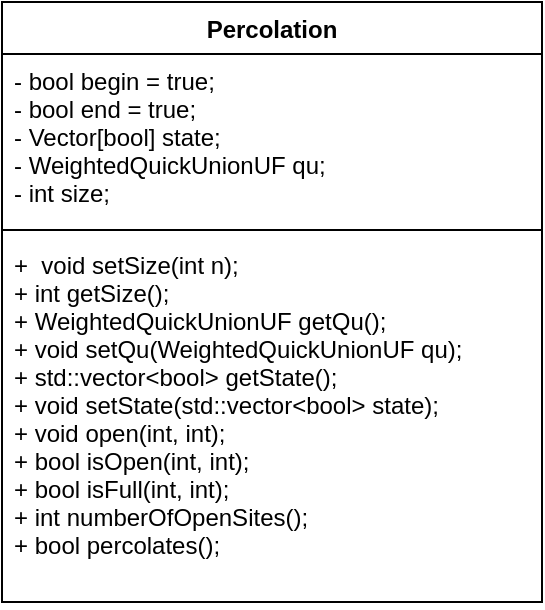 <mxfile version="18.0.3" type="github">
  <diagram id="e-AhScZhy8xBjRuxg0bS" name="Page-1">
    <mxGraphModel dx="1038" dy="571" grid="1" gridSize="10" guides="1" tooltips="1" connect="1" arrows="1" fold="1" page="1" pageScale="1" pageWidth="827" pageHeight="1169" math="0" shadow="0">
      <root>
        <mxCell id="0" />
        <mxCell id="1" parent="0" />
        <mxCell id="YMJT6hf8rE6V5UJdb0HS-1" value="Percolation&#xa;" style="swimlane;fontStyle=1;align=center;verticalAlign=top;childLayout=stackLayout;horizontal=1;startSize=26;horizontalStack=0;resizeParent=1;resizeParentMax=0;resizeLast=0;collapsible=1;marginBottom=0;" vertex="1" parent="1">
          <mxGeometry x="130" y="120" width="270" height="300" as="geometry">
            <mxRectangle x="130" y="120" width="100" height="26" as="alternateBounds" />
          </mxGeometry>
        </mxCell>
        <mxCell id="YMJT6hf8rE6V5UJdb0HS-2" value="- bool begin = true;&#xa;- bool end = true;&#xa;- Vector[bool] state;&#xa;- WeightedQuickUnionUF qu;&#xa;- int size;" style="text;strokeColor=none;fillColor=none;align=left;verticalAlign=top;spacingLeft=4;spacingRight=4;overflow=hidden;rotatable=0;points=[[0,0.5],[1,0.5]];portConstraint=eastwest;" vertex="1" parent="YMJT6hf8rE6V5UJdb0HS-1">
          <mxGeometry y="26" width="270" height="84" as="geometry" />
        </mxCell>
        <mxCell id="YMJT6hf8rE6V5UJdb0HS-3" value="" style="line;strokeWidth=1;fillColor=none;align=left;verticalAlign=middle;spacingTop=-1;spacingLeft=3;spacingRight=3;rotatable=0;labelPosition=right;points=[];portConstraint=eastwest;" vertex="1" parent="YMJT6hf8rE6V5UJdb0HS-1">
          <mxGeometry y="110" width="270" height="8" as="geometry" />
        </mxCell>
        <mxCell id="YMJT6hf8rE6V5UJdb0HS-4" value="+  void setSize(int n);&#xa;+ int getSize();&#xa;+ WeightedQuickUnionUF getQu();&#xa;+ void setQu(WeightedQuickUnionUF qu);&#xa;+ std::vector&lt;bool&gt; getState();&#xa;+ void setState(std::vector&lt;bool&gt; state);&#xa;+ void open(int, int);&#xa;+ bool isOpen(int, int);&#xa;+ bool isFull(int, int);&#xa;+ int numberOfOpenSites();&#xa;+ bool percolates();" style="text;strokeColor=none;fillColor=none;align=left;verticalAlign=top;spacingLeft=4;spacingRight=4;overflow=hidden;rotatable=0;points=[[0,0.5],[1,0.5]];portConstraint=eastwest;" vertex="1" parent="YMJT6hf8rE6V5UJdb0HS-1">
          <mxGeometry y="118" width="270" height="182" as="geometry" />
        </mxCell>
      </root>
    </mxGraphModel>
  </diagram>
</mxfile>
